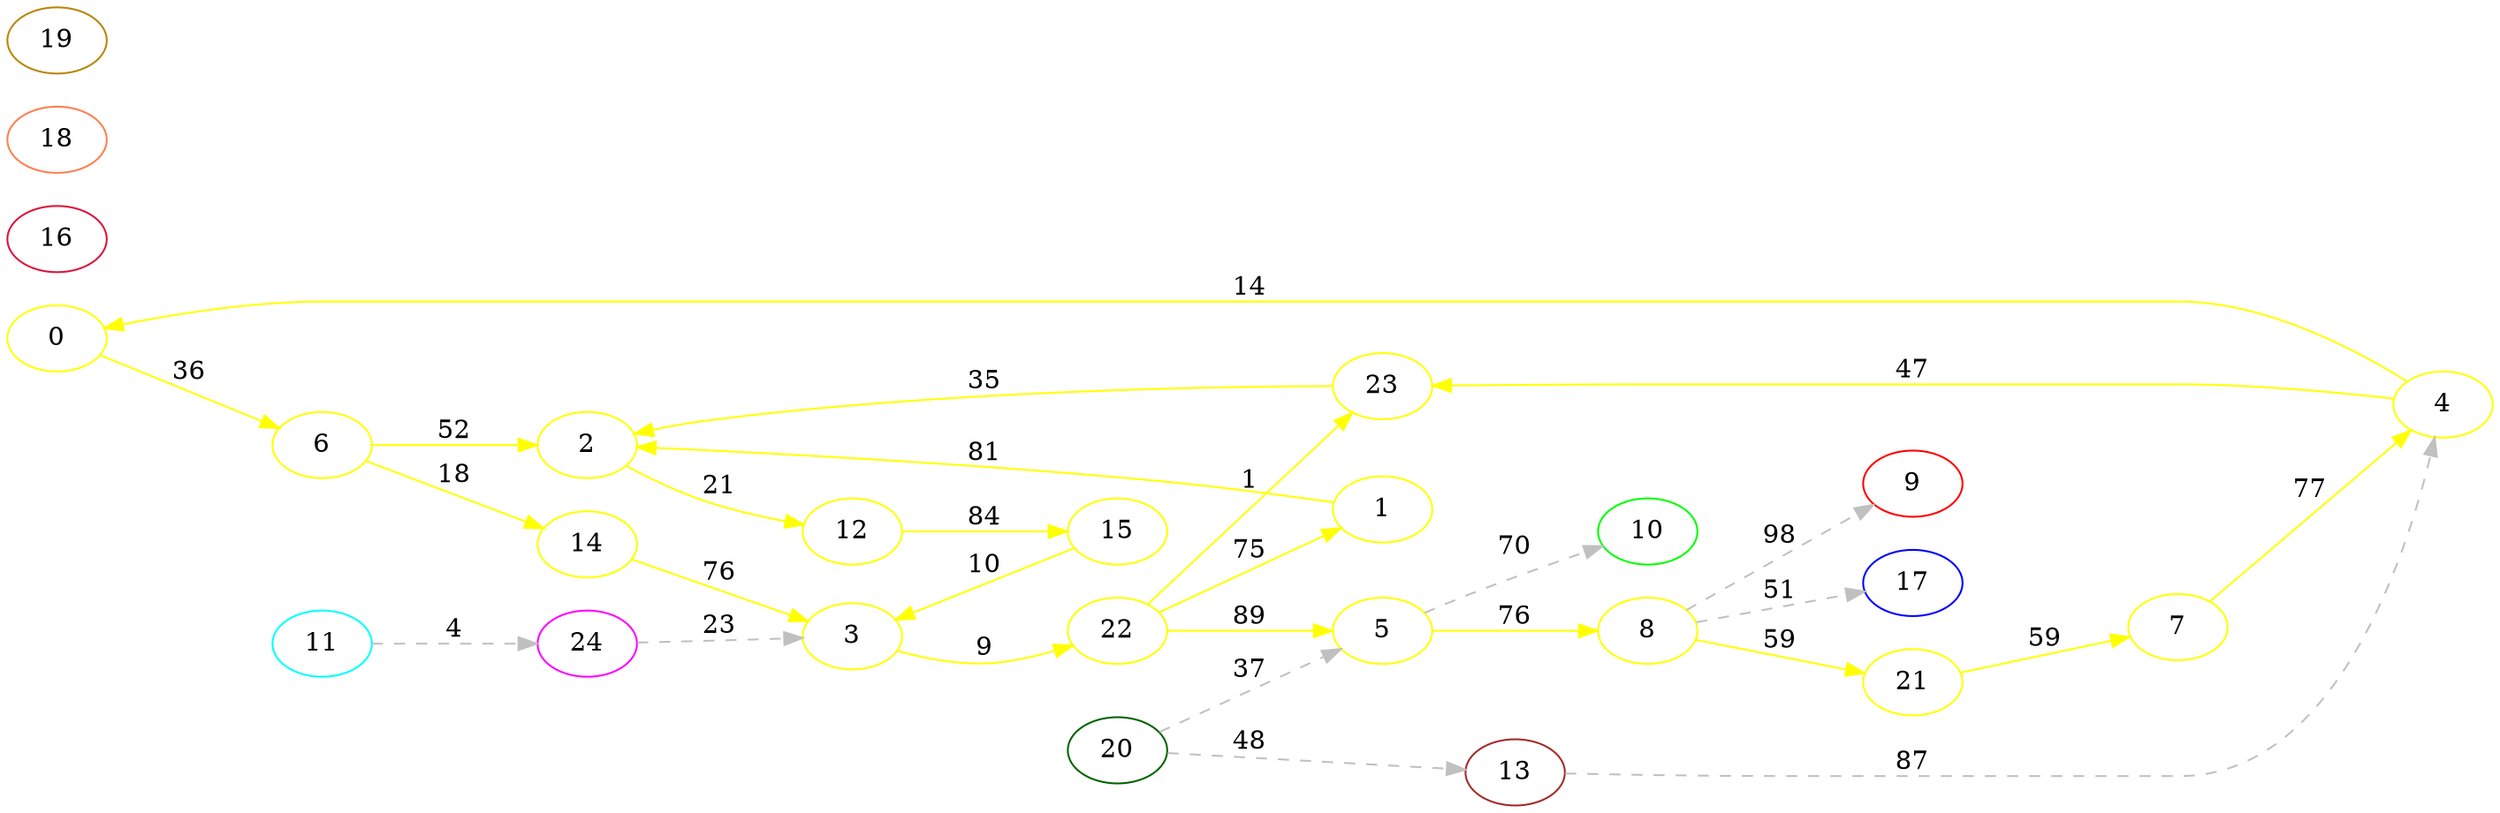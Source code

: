 digraph G {
ranksep = "equally";
rankdir = LR;
{rank = same; 0; };
{rank = same; 6; };
{rank = same; 2; 14; };
{rank = same; 12; 3; };
{rank = same; 15; 22; };
{rank = same; 1; 23; 5; };
{rank = same; 8; 10; };
{rank = same; 21; 9; 17; };
{rank = same; 7; };
{rank = same; 4; };
{rank = same; };
{rank = same; 11; };
{rank = same; 24; };
{rank = same; };
{rank = same; 13; };
{rank = same; };
{rank = same; 16; };
{rank = same; 18; };
{rank = same; 19; };
{rank = same; 20; };
{rank = same; };
9 [color = "red"];
17 [color = "blue"];
10 [color = "green"];
14 [color = "yellow"];
4 [color = "yellow"];
7 [color = "yellow"];
21 [color = "yellow"];
8 [color = "yellow"];
5 [color = "yellow"];
23 [color = "yellow"];
1 [color = "yellow"];
22 [color = "yellow"];
3 [color = "yellow"];
15 [color = "yellow"];
12 [color = "yellow"];
2 [color = "yellow"];
6 [color = "yellow"];
0 [color = "yellow"];
24 [color = "magenta"];
11 [color = "aqua"];
13 [color = "brown"];
16 [color = "crimson"];
18 [color = "coral"];
19 [color = "darkgoldenrod"];
20 [color = "darkgreen"];
0->6[label="36" color = "yellow"];
6->2[label="52" color = "yellow"];
6->14[label="18" color = "yellow"];
2->12[label="21" color = "yellow"];
14->3[label="76" color = "yellow"];
12->15[label="84" color = "yellow"];
3->22[label="9" color = "yellow"];
15->3[label="10" color = "yellow"];
22->1[label="75" color = "yellow"];
22->23[label="1" color = "yellow"];
22->5[label="89" color = "yellow"];
1->2[label="81" color = "yellow"];
23->2[label="35" color = "yellow"];
5->8[label="76" color = "yellow"];
5->10[label="70" color = "grey" style = "dashed"];
8->21[label="59" color = "yellow"];
8->9[label="98" color = "grey" style = "dashed"];
8->17[label="51" color = "grey" style = "dashed"];
10
21->7[label="59" color = "yellow"];
9
17
7->4[label="77" color = "yellow"];
4->23[label="47" color = "yellow"];
4->0[label="14" color = "yellow"];
11->24[label="4" color = "grey" style = "dashed"];
24->3[label="23" color = "grey" style = "dashed"];
13->4[label="87" color = "grey" style = "dashed"];
16
18
19
20->13[label="48" color = "grey" style = "dashed"];
20->5[label="37" color = "grey" style = "dashed"];
}
